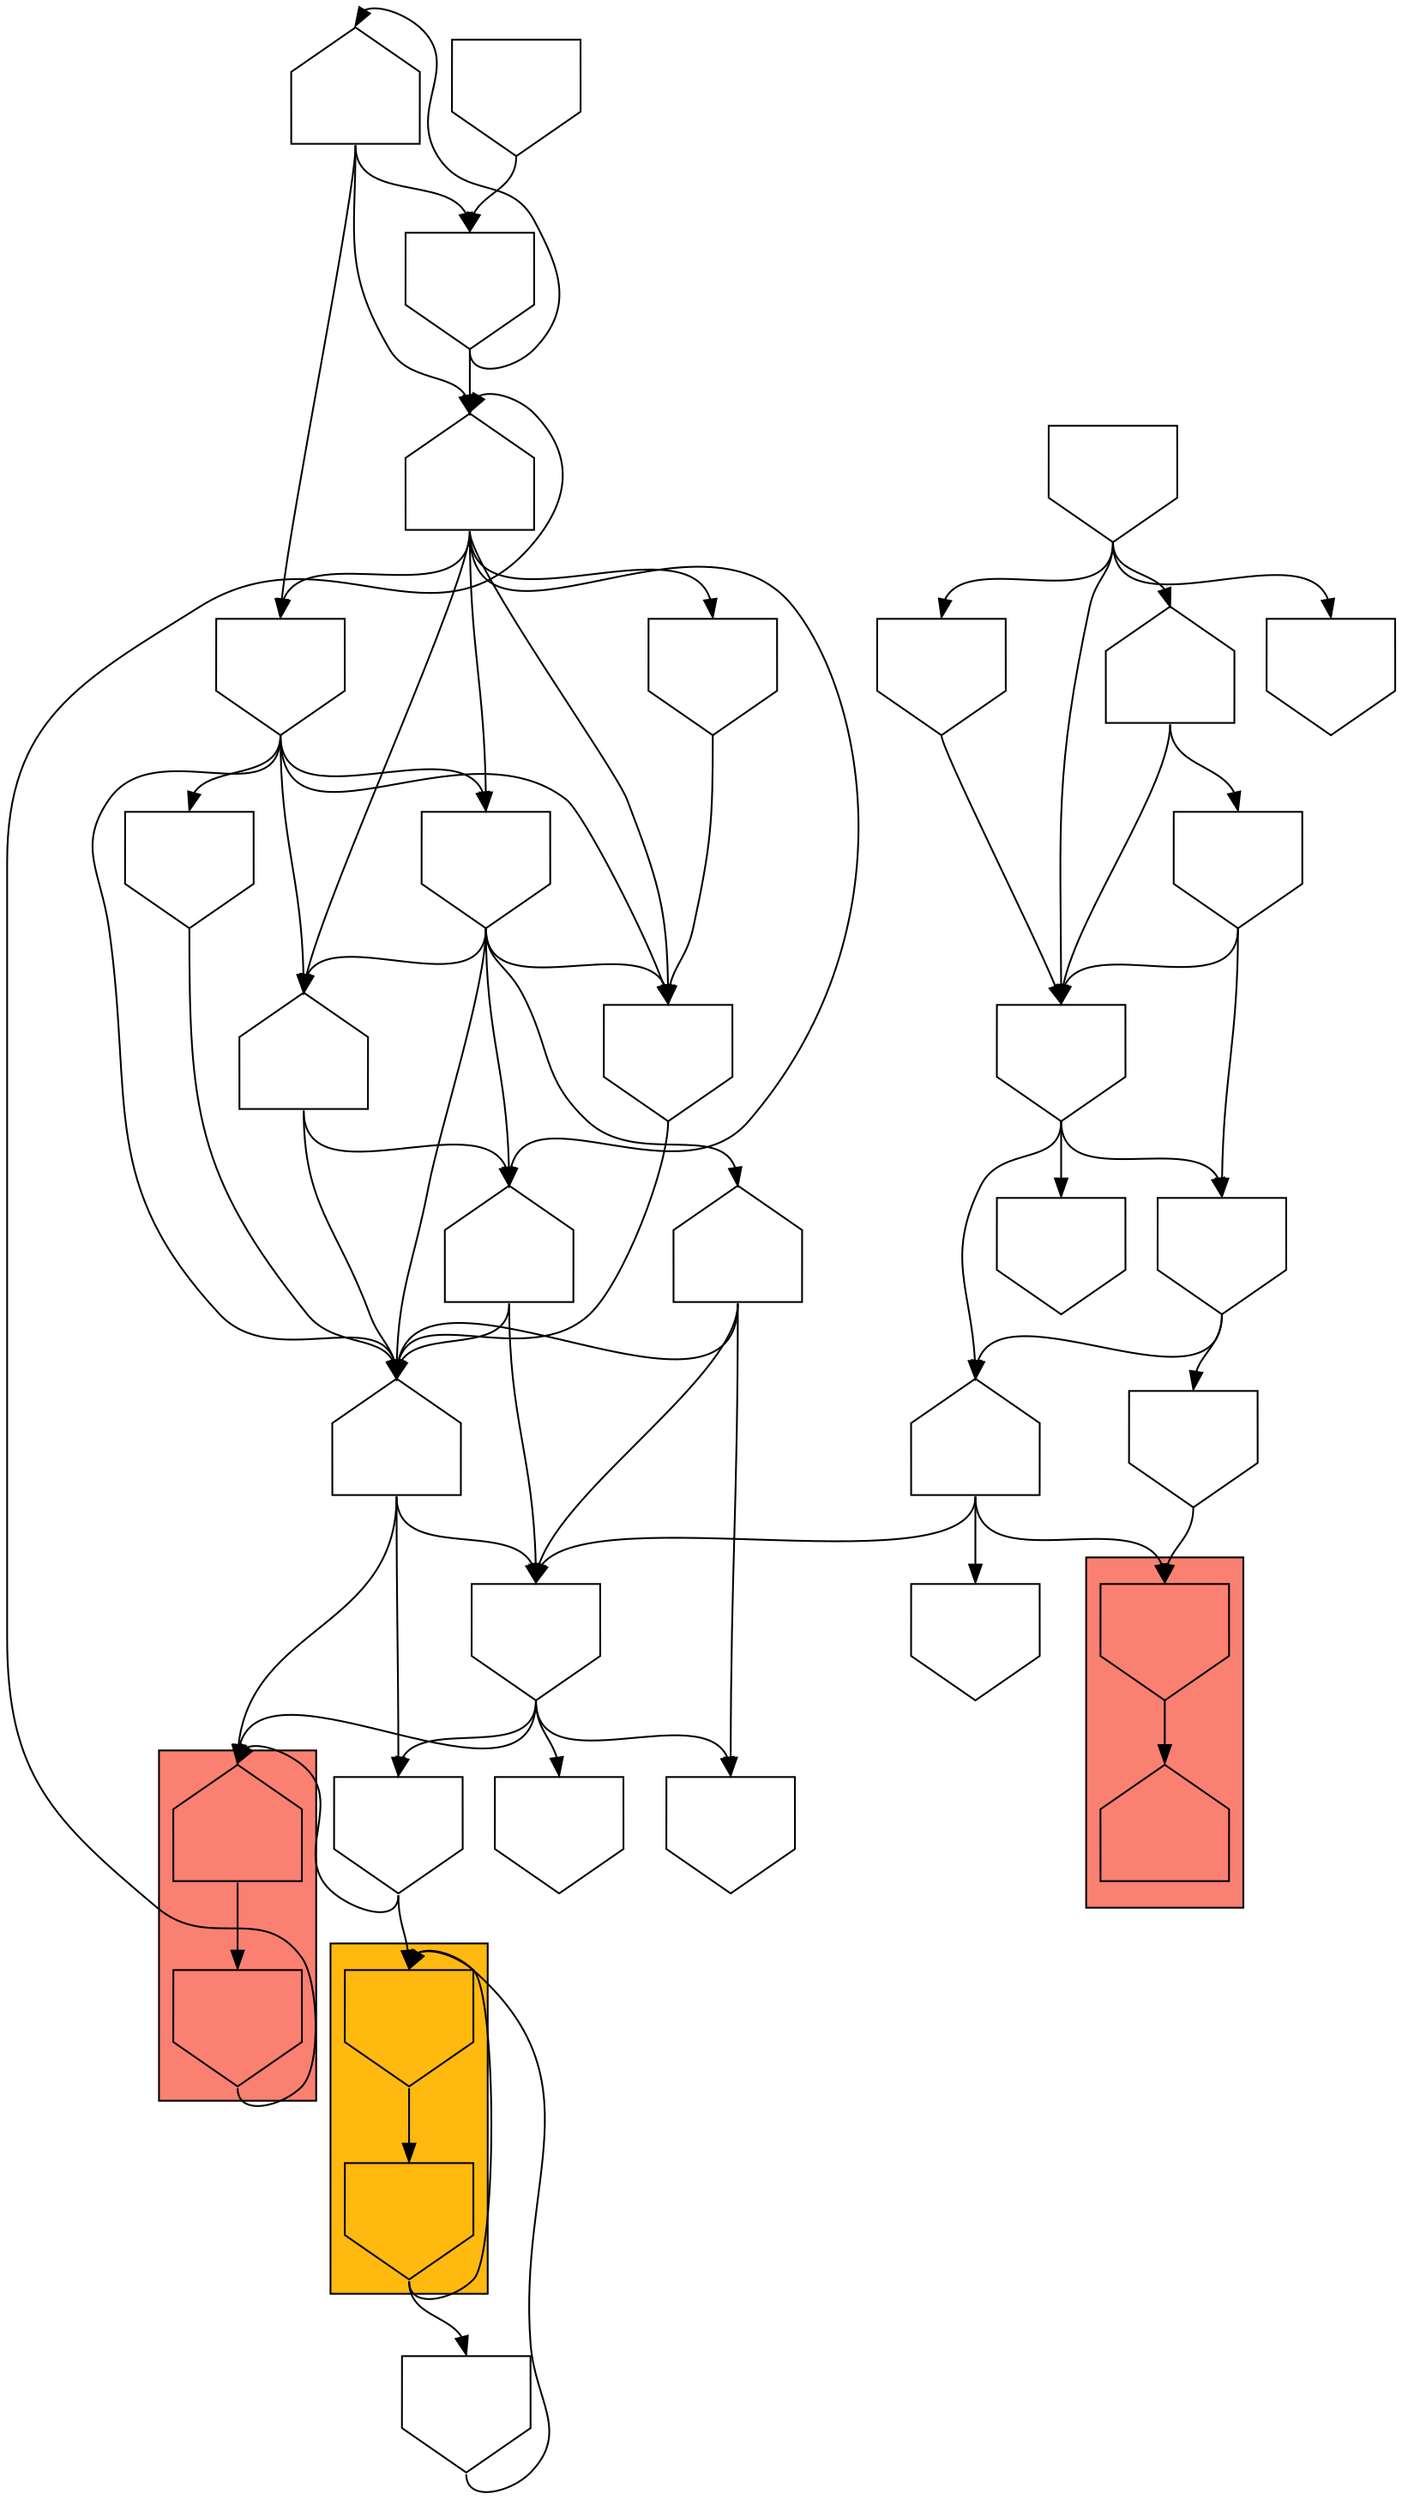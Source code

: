 digraph asm {
	edge [headport=n,tailport=s];
subgraph cluster_C2655_15783 {
	2655 [label="",height=1,width=1,shape=invhouse];
	15783 [label="",height=1,width=1,shape=house];
	style=filled;
	fillcolor=salmon;
}
subgraph cluster_Y21_4397 {
	21 [label="",height=1,width=1,shape=invhouse];
	4397 [label="",height=1,width=1,shape=invhouse];
	style=filled;
	fillcolor=darkgoldenrod1;
}
subgraph cluster_C16371_3652 {
	16371 [label="",height=1,width=1,shape=house];
	3652 [label="",height=1,width=1,shape=invhouse];
	style=filled;
	fillcolor=salmon;
}
	9551 [label="",height=1,width=1,shape=house];
	3930 [label="",height=1,width=1,shape=invhouse];
	2203 [label="",height=1,width=1,shape=invhouse];
	4614 [label="",height=1,width=1,shape=house];
	8272 [label="",height=1,width=1,shape=house];
	10348 [label="",height=1,width=1,shape=invhouse];
	1827 [label="",height=1,width=1,shape=invhouse];
	4125 [label="",height=1,width=1,shape=house];
	9488 [label="",height=1,width=1,shape=invhouse];
	6993 [label="",height=1,width=1,shape=invhouse];
	12321 [label="",height=1,width=1,shape=invhouse];
	16279 [label="",height=1,width=1,shape=house];
	19005 [label="",height=1,width=1,shape=house];
	18181 [label="",height=1,width=1,shape=invhouse];
	18462 [label="",height=1,width=1,shape=invhouse];
	114 [label="",height=1,width=1,shape=house];
	1953 [label="",height=1,width=1,shape=invhouse];
	11093 [label="",height=1,width=1,shape=invhouse];
	11467 [label="",height=1,width=1,shape=invhouse];
	12292 [label="",height=1,width=1,shape=invhouse];
	3852 [label="",height=1,width=1,shape=invhouse];
	6397 [label="",height=1,width=1,shape=invhouse];
	14168 [label="",height=1,width=1,shape=invhouse];
	11057 [label="",height=1,width=1,shape=invhouse];
	8909 [label="",height=1,width=1,shape=house];
	15116 [label="",height=1,width=1,shape=invhouse];
	12656 [label="",height=1,width=1,shape=invhouse];
	12673 [label="",height=1,width=1,shape=invhouse];
	9556 [label="",height=1,width=1,shape=invhouse];
	2655 -> 15783
	9551 -> 2655
	9551 -> 3930
	9551 -> 12292
	3930 -> 2203
	3930 -> 10348
	3930 -> 11467
	3930 -> 16371
	4614 -> 2203
	4614 -> 3930
	4614 -> 8272
	8272 -> 3930
	8272 -> 10348
	8272 -> 16371
	10348 -> 21
	10348 -> 16371
	21 -> 4397
	4397 -> 21
	4397 -> 1827
	1827 -> 21
	16371 -> 3652
	3652 -> 4125
	4125 -> 9488
	4125 -> 12321
	4125 -> 16279
	4125 -> 18181
	4125 -> 18462
	4125 -> 19005
	9488 -> 6993
	9488 -> 8272
	9488 -> 12321
	9488 -> 16279
	9488 -> 18181
	6993 -> 8272
	12321 -> 4614
	12321 -> 8272
	12321 -> 16279
	12321 -> 18181
	12321 -> 19005
	16279 -> 8272
	16279 -> 19005
	19005 -> 3930
	19005 -> 8272
	18181 -> 8272
	18462 -> 18181
	114 -> 1953
	114 -> 4125
	114 -> 9488
	1953 -> 114
	1953 -> 4125
	11093 -> 1953
	3852 -> 6397
	3852 -> 9551
	3852 -> 9556
	6397 -> 9551
	6397 -> 14168
	14168 -> 2655
	11057 -> 3852
	11057 -> 6397
	8909 -> 3852
	8909 -> 11057
	15116 -> 3852
	15116 -> 8909
	15116 -> 12656
	15116 -> 12673
	12673 -> 3852
}